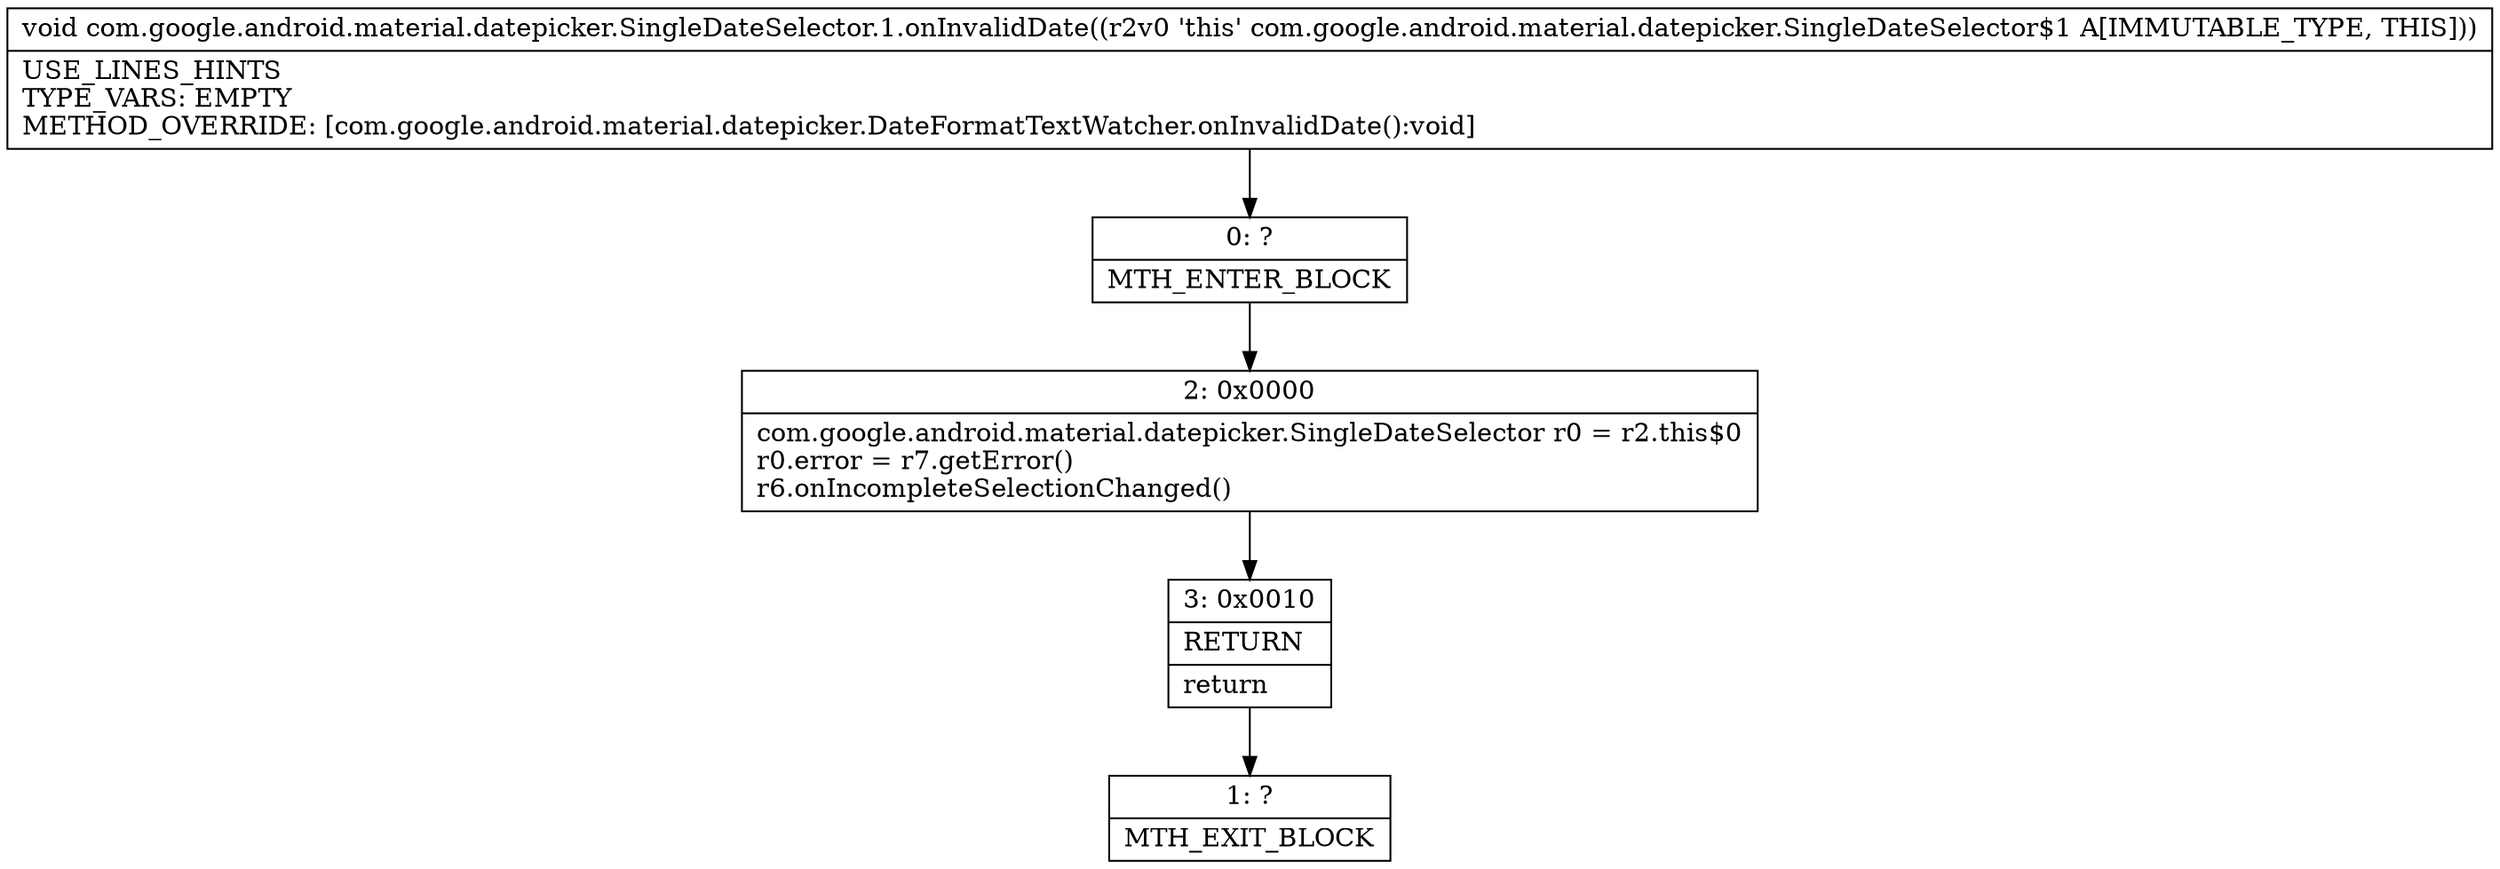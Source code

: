 digraph "CFG forcom.google.android.material.datepicker.SingleDateSelector.1.onInvalidDate()V" {
Node_0 [shape=record,label="{0\:\ ?|MTH_ENTER_BLOCK\l}"];
Node_2 [shape=record,label="{2\:\ 0x0000|com.google.android.material.datepicker.SingleDateSelector r0 = r2.this$0\lr0.error = r7.getError()\lr6.onIncompleteSelectionChanged()\l}"];
Node_3 [shape=record,label="{3\:\ 0x0010|RETURN\l|return\l}"];
Node_1 [shape=record,label="{1\:\ ?|MTH_EXIT_BLOCK\l}"];
MethodNode[shape=record,label="{void com.google.android.material.datepicker.SingleDateSelector.1.onInvalidDate((r2v0 'this' com.google.android.material.datepicker.SingleDateSelector$1 A[IMMUTABLE_TYPE, THIS]))  | USE_LINES_HINTS\lTYPE_VARS: EMPTY\lMETHOD_OVERRIDE: [com.google.android.material.datepicker.DateFormatTextWatcher.onInvalidDate():void]\l}"];
MethodNode -> Node_0;Node_0 -> Node_2;
Node_2 -> Node_3;
Node_3 -> Node_1;
}

